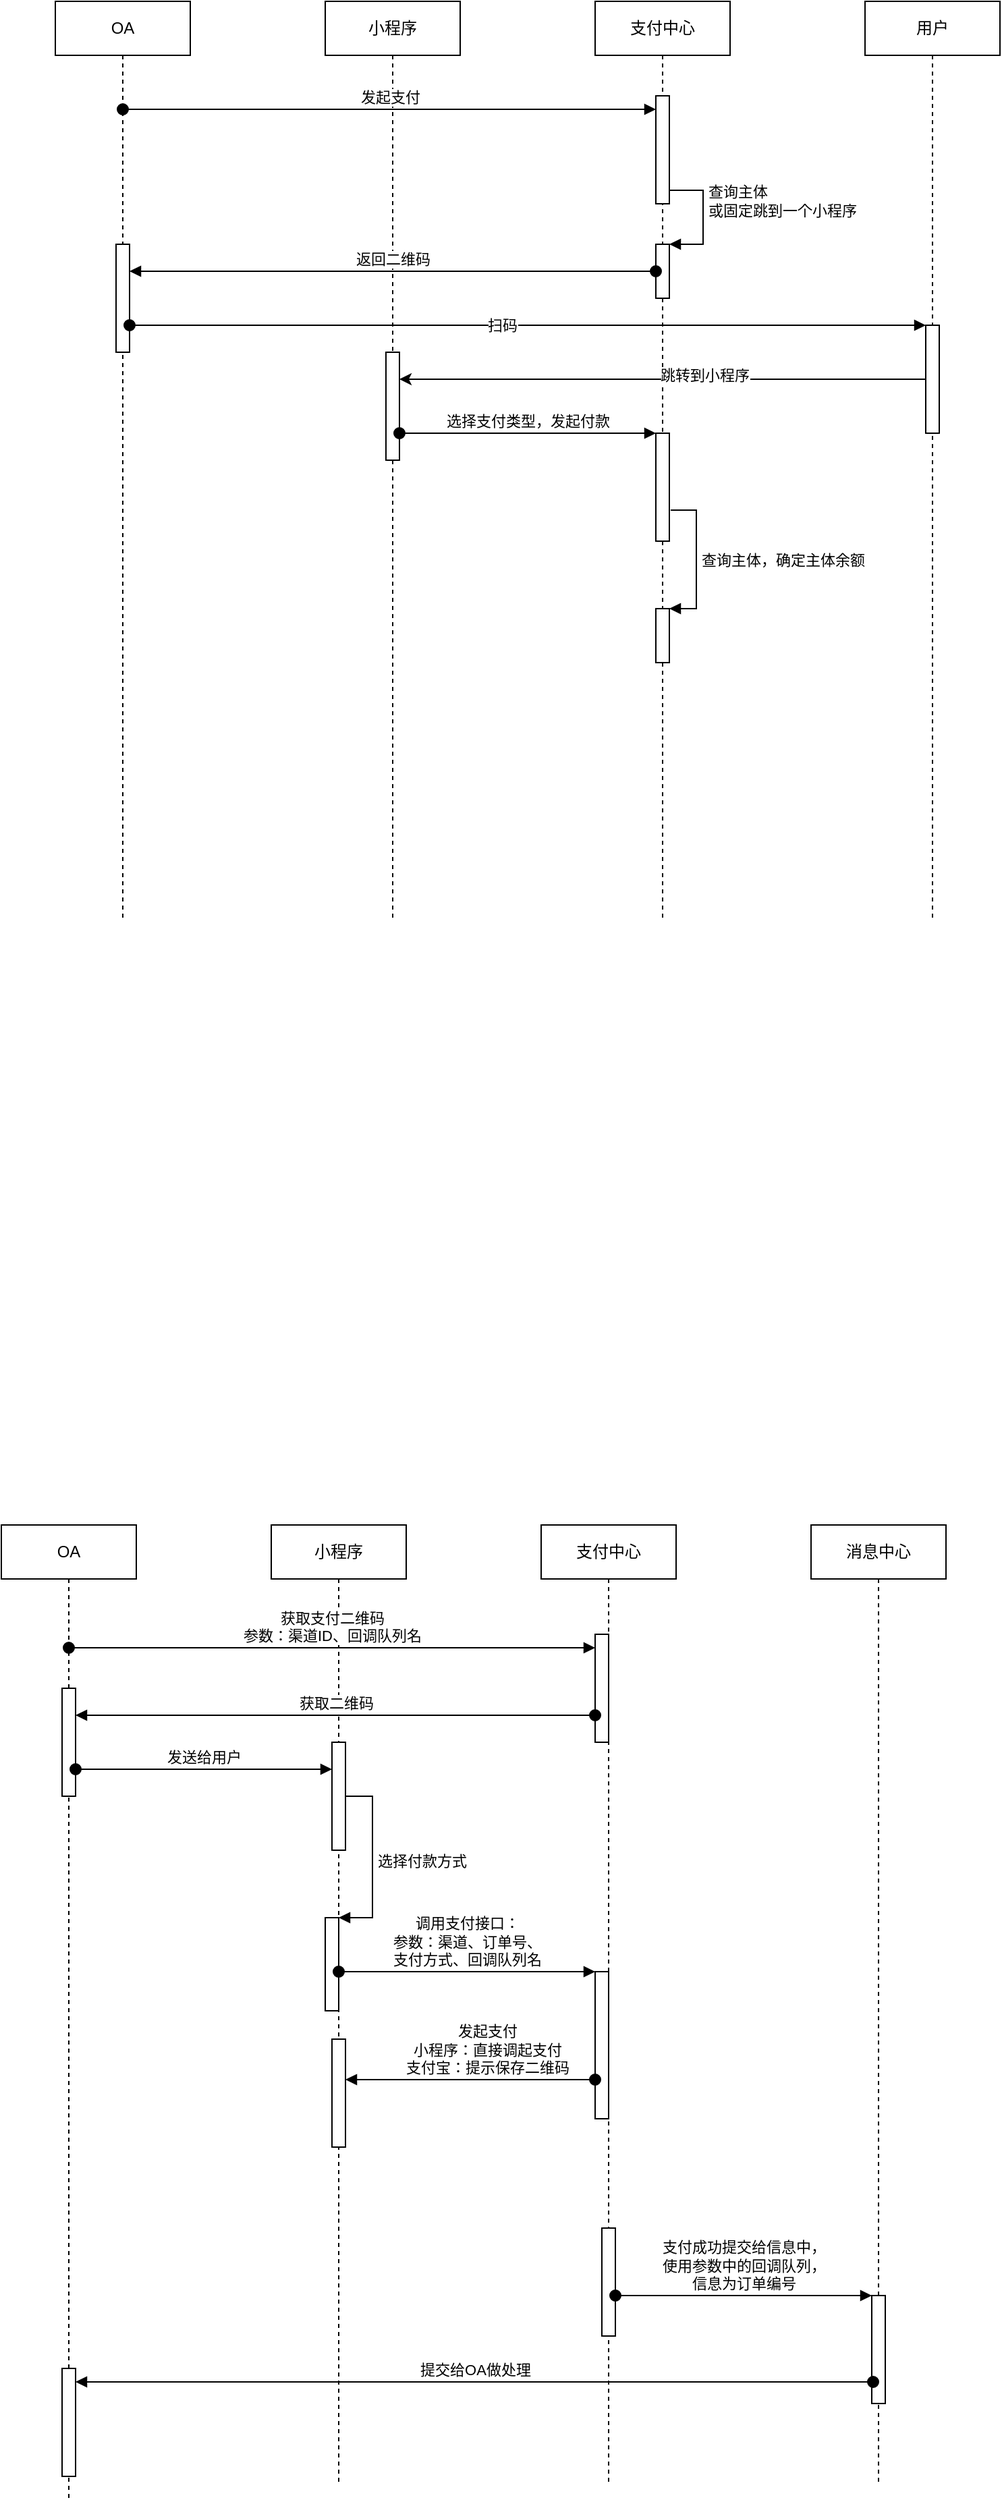 <mxfile version="15.9.4" type="github"><diagram id="0tUhiMiLZWelCjjBS0ko" name="第 1 页"><mxGraphModel dx="1422" dy="754" grid="1" gridSize="10" guides="1" tooltips="1" connect="1" arrows="1" fold="1" page="1" pageScale="1" pageWidth="827" pageHeight="1169" math="0" shadow="0"><root><mxCell id="0"/><mxCell id="1" parent="0"/><mxCell id="uX3Hsv1PVu4bfO5Dq79v-1" value="OA" style="shape=umlLifeline;perimeter=lifelinePerimeter;whiteSpace=wrap;html=1;container=1;collapsible=0;recursiveResize=0;outlineConnect=0;" vertex="1" parent="1"><mxGeometry x="80" y="40" width="100" height="680" as="geometry"/></mxCell><mxCell id="uX3Hsv1PVu4bfO5Dq79v-9" value="" style="html=1;points=[];perimeter=orthogonalPerimeter;" vertex="1" parent="uX3Hsv1PVu4bfO5Dq79v-1"><mxGeometry x="45" y="180" width="10" height="80" as="geometry"/></mxCell><mxCell id="uX3Hsv1PVu4bfO5Dq79v-2" value="小程序" style="shape=umlLifeline;perimeter=lifelinePerimeter;whiteSpace=wrap;html=1;container=1;collapsible=0;recursiveResize=0;outlineConnect=0;" vertex="1" parent="1"><mxGeometry x="280" y="40" width="100" height="680" as="geometry"/></mxCell><mxCell id="uX3Hsv1PVu4bfO5Dq79v-15" value="" style="html=1;points=[];perimeter=orthogonalPerimeter;" vertex="1" parent="uX3Hsv1PVu4bfO5Dq79v-2"><mxGeometry x="45" y="260" width="10" height="80" as="geometry"/></mxCell><mxCell id="uX3Hsv1PVu4bfO5Dq79v-3" value="支付中心" style="shape=umlLifeline;perimeter=lifelinePerimeter;whiteSpace=wrap;html=1;container=1;collapsible=0;recursiveResize=0;outlineConnect=0;" vertex="1" parent="1"><mxGeometry x="480" y="40" width="100" height="680" as="geometry"/></mxCell><mxCell id="uX3Hsv1PVu4bfO5Dq79v-5" value="" style="html=1;points=[];perimeter=orthogonalPerimeter;" vertex="1" parent="uX3Hsv1PVu4bfO5Dq79v-3"><mxGeometry x="45" y="70" width="10" height="80" as="geometry"/></mxCell><mxCell id="uX3Hsv1PVu4bfO5Dq79v-7" value="" style="html=1;points=[];perimeter=orthogonalPerimeter;" vertex="1" parent="uX3Hsv1PVu4bfO5Dq79v-3"><mxGeometry x="45" y="180" width="10" height="40" as="geometry"/></mxCell><mxCell id="uX3Hsv1PVu4bfO5Dq79v-8" value="查询主体&lt;br&gt;或固定跳到一个小程序" style="edgeStyle=orthogonalEdgeStyle;html=1;align=left;spacingLeft=2;endArrow=block;rounded=0;entryX=1;entryY=0;exitX=1;exitY=0.563;exitDx=0;exitDy=0;exitPerimeter=0;" edge="1" target="uX3Hsv1PVu4bfO5Dq79v-7" parent="uX3Hsv1PVu4bfO5Dq79v-3" source="uX3Hsv1PVu4bfO5Dq79v-5"><mxGeometry relative="1" as="geometry"><mxPoint x="30" y="200" as="sourcePoint"/><Array as="points"><mxPoint x="55" y="140"/><mxPoint x="80" y="140"/><mxPoint x="80" y="180"/><mxPoint x="55" y="180"/></Array></mxGeometry></mxCell><mxCell id="uX3Hsv1PVu4bfO5Dq79v-20" value="" style="html=1;points=[];perimeter=orthogonalPerimeter;" vertex="1" parent="uX3Hsv1PVu4bfO5Dq79v-3"><mxGeometry x="45" y="320" width="10" height="80" as="geometry"/></mxCell><mxCell id="uX3Hsv1PVu4bfO5Dq79v-24" value="" style="html=1;points=[];perimeter=orthogonalPerimeter;" vertex="1" parent="uX3Hsv1PVu4bfO5Dq79v-3"><mxGeometry x="45" y="450" width="10" height="40" as="geometry"/></mxCell><mxCell id="uX3Hsv1PVu4bfO5Dq79v-25" value="查询主体，确定主体余额" style="edgeStyle=orthogonalEdgeStyle;html=1;align=left;spacingLeft=2;endArrow=block;rounded=0;entryX=1;entryY=0;exitX=1.1;exitY=0.713;exitDx=0;exitDy=0;exitPerimeter=0;" edge="1" target="uX3Hsv1PVu4bfO5Dq79v-24" parent="uX3Hsv1PVu4bfO5Dq79v-3" source="uX3Hsv1PVu4bfO5Dq79v-20"><mxGeometry relative="1" as="geometry"><mxPoint x="45" y="430" as="sourcePoint"/><Array as="points"><mxPoint x="75" y="377"/><mxPoint x="75" y="450"/></Array></mxGeometry></mxCell><mxCell id="uX3Hsv1PVu4bfO5Dq79v-4" value="用户" style="shape=umlLifeline;perimeter=lifelinePerimeter;whiteSpace=wrap;html=1;container=1;collapsible=0;recursiveResize=0;outlineConnect=0;" vertex="1" parent="1"><mxGeometry x="680" y="40" width="100" height="680" as="geometry"/></mxCell><mxCell id="uX3Hsv1PVu4bfO5Dq79v-11" value="" style="html=1;points=[];perimeter=orthogonalPerimeter;" vertex="1" parent="uX3Hsv1PVu4bfO5Dq79v-4"><mxGeometry x="45" y="240" width="10" height="80" as="geometry"/></mxCell><mxCell id="uX3Hsv1PVu4bfO5Dq79v-6" value="发起支付" style="html=1;verticalAlign=bottom;startArrow=oval;endArrow=block;startSize=8;rounded=0;" edge="1" target="uX3Hsv1PVu4bfO5Dq79v-5" parent="1" source="uX3Hsv1PVu4bfO5Dq79v-1"><mxGeometry relative="1" as="geometry"><mxPoint x="130" y="120" as="sourcePoint"/><Array as="points"><mxPoint x="330" y="120"/></Array></mxGeometry></mxCell><mxCell id="uX3Hsv1PVu4bfO5Dq79v-10" value="返回二维码" style="html=1;verticalAlign=bottom;startArrow=oval;endArrow=block;startSize=8;rounded=0;" edge="1" target="uX3Hsv1PVu4bfO5Dq79v-9" parent="1" source="uX3Hsv1PVu4bfO5Dq79v-7"><mxGeometry relative="1" as="geometry"><mxPoint x="65" y="250" as="sourcePoint"/></mxGeometry></mxCell><mxCell id="uX3Hsv1PVu4bfO5Dq79v-12" value="" style="html=1;verticalAlign=bottom;startArrow=oval;endArrow=block;startSize=8;rounded=0;" edge="1" target="uX3Hsv1PVu4bfO5Dq79v-11" parent="1" source="uX3Hsv1PVu4bfO5Dq79v-9"><mxGeometry relative="1" as="geometry"><mxPoint x="265" y="300" as="sourcePoint"/></mxGeometry></mxCell><mxCell id="uX3Hsv1PVu4bfO5Dq79v-13" value="扫码" style="edgeLabel;html=1;align=center;verticalAlign=middle;resizable=0;points=[];" vertex="1" connectable="0" parent="uX3Hsv1PVu4bfO5Dq79v-12"><mxGeometry x="-0.064" relative="1" as="geometry"><mxPoint as="offset"/></mxGeometry></mxCell><mxCell id="uX3Hsv1PVu4bfO5Dq79v-16" value="" style="edgeStyle=orthogonalEdgeStyle;rounded=0;orthogonalLoop=1;jettySize=auto;html=1;" edge="1" parent="1" source="uX3Hsv1PVu4bfO5Dq79v-11" target="uX3Hsv1PVu4bfO5Dq79v-15"><mxGeometry relative="1" as="geometry"><Array as="points"><mxPoint x="440" y="320"/><mxPoint x="440" y="320"/></Array></mxGeometry></mxCell><mxCell id="uX3Hsv1PVu4bfO5Dq79v-18" value="跳转到小程序" style="edgeLabel;html=1;align=center;verticalAlign=middle;resizable=0;points=[];" vertex="1" connectable="0" parent="uX3Hsv1PVu4bfO5Dq79v-16"><mxGeometry x="-0.159" y="-3" relative="1" as="geometry"><mxPoint as="offset"/></mxGeometry></mxCell><mxCell id="uX3Hsv1PVu4bfO5Dq79v-21" value="选择支付类型，发起付款" style="html=1;verticalAlign=bottom;startArrow=oval;endArrow=block;startSize=8;rounded=0;" edge="1" target="uX3Hsv1PVu4bfO5Dq79v-20" parent="1" source="uX3Hsv1PVu4bfO5Dq79v-15"><mxGeometry relative="1" as="geometry"><mxPoint x="465" y="360" as="sourcePoint"/></mxGeometry></mxCell><mxCell id="uX3Hsv1PVu4bfO5Dq79v-26" value="OA" style="shape=umlLifeline;perimeter=lifelinePerimeter;whiteSpace=wrap;html=1;container=1;collapsible=0;recursiveResize=0;outlineConnect=0;" vertex="1" parent="1"><mxGeometry x="40" y="1169" width="100" height="721" as="geometry"/></mxCell><mxCell id="uX3Hsv1PVu4bfO5Dq79v-32" value="" style="html=1;points=[];perimeter=orthogonalPerimeter;" vertex="1" parent="uX3Hsv1PVu4bfO5Dq79v-26"><mxGeometry x="45" y="121" width="10" height="80" as="geometry"/></mxCell><mxCell id="uX3Hsv1PVu4bfO5Dq79v-50" value="" style="html=1;points=[];perimeter=orthogonalPerimeter;" vertex="1" parent="uX3Hsv1PVu4bfO5Dq79v-26"><mxGeometry x="45" y="625" width="10" height="80" as="geometry"/></mxCell><mxCell id="uX3Hsv1PVu4bfO5Dq79v-27" value="小程序" style="shape=umlLifeline;perimeter=lifelinePerimeter;whiteSpace=wrap;html=1;container=1;collapsible=0;recursiveResize=0;outlineConnect=0;" vertex="1" parent="1"><mxGeometry x="240" y="1169" width="100" height="711" as="geometry"/></mxCell><mxCell id="uX3Hsv1PVu4bfO5Dq79v-34" value="" style="html=1;points=[];perimeter=orthogonalPerimeter;" vertex="1" parent="uX3Hsv1PVu4bfO5Dq79v-27"><mxGeometry x="45" y="161" width="10" height="80" as="geometry"/></mxCell><mxCell id="uX3Hsv1PVu4bfO5Dq79v-36" value="" style="html=1;points=[];perimeter=orthogonalPerimeter;" vertex="1" parent="uX3Hsv1PVu4bfO5Dq79v-27"><mxGeometry x="40" y="291" width="10" height="69" as="geometry"/></mxCell><mxCell id="uX3Hsv1PVu4bfO5Dq79v-37" value="选择付款方式" style="edgeStyle=orthogonalEdgeStyle;html=1;align=left;spacingLeft=2;endArrow=block;rounded=0;entryX=1;entryY=0;" edge="1" target="uX3Hsv1PVu4bfO5Dq79v-36" parent="uX3Hsv1PVu4bfO5Dq79v-27" source="uX3Hsv1PVu4bfO5Dq79v-34"><mxGeometry relative="1" as="geometry"><mxPoint x="45" y="271" as="sourcePoint"/><Array as="points"><mxPoint x="75" y="201"/><mxPoint x="75" y="291"/></Array></mxGeometry></mxCell><mxCell id="uX3Hsv1PVu4bfO5Dq79v-40" value="" style="html=1;points=[];perimeter=orthogonalPerimeter;" vertex="1" parent="uX3Hsv1PVu4bfO5Dq79v-27"><mxGeometry x="45" y="381" width="10" height="80" as="geometry"/></mxCell><mxCell id="uX3Hsv1PVu4bfO5Dq79v-28" value="支付中心" style="shape=umlLifeline;perimeter=lifelinePerimeter;whiteSpace=wrap;html=1;container=1;collapsible=0;recursiveResize=0;outlineConnect=0;" vertex="1" parent="1"><mxGeometry x="440" y="1169" width="100" height="711" as="geometry"/></mxCell><mxCell id="uX3Hsv1PVu4bfO5Dq79v-30" value="" style="html=1;points=[];perimeter=orthogonalPerimeter;" vertex="1" parent="uX3Hsv1PVu4bfO5Dq79v-28"><mxGeometry x="40" y="81" width="10" height="80" as="geometry"/></mxCell><mxCell id="uX3Hsv1PVu4bfO5Dq79v-38" value="" style="html=1;points=[];perimeter=orthogonalPerimeter;" vertex="1" parent="uX3Hsv1PVu4bfO5Dq79v-28"><mxGeometry x="40" y="331" width="10" height="109" as="geometry"/></mxCell><mxCell id="uX3Hsv1PVu4bfO5Dq79v-44" value="" style="html=1;points=[];perimeter=orthogonalPerimeter;" vertex="1" parent="uX3Hsv1PVu4bfO5Dq79v-28"><mxGeometry x="45" y="521" width="10" height="80" as="geometry"/></mxCell><mxCell id="uX3Hsv1PVu4bfO5Dq79v-29" value="消息中心" style="shape=umlLifeline;perimeter=lifelinePerimeter;whiteSpace=wrap;html=1;container=1;collapsible=0;recursiveResize=0;outlineConnect=0;" vertex="1" parent="1"><mxGeometry x="640" y="1169" width="100" height="711" as="geometry"/></mxCell><mxCell id="uX3Hsv1PVu4bfO5Dq79v-45" value="" style="html=1;points=[];perimeter=orthogonalPerimeter;" vertex="1" parent="uX3Hsv1PVu4bfO5Dq79v-29"><mxGeometry x="45" y="571" width="10" height="80" as="geometry"/></mxCell><mxCell id="uX3Hsv1PVu4bfO5Dq79v-31" value="获取支付二维码&lt;br&gt;参数：渠道ID、回调队列名" style="html=1;verticalAlign=bottom;startArrow=oval;endArrow=block;startSize=8;rounded=0;" edge="1" target="uX3Hsv1PVu4bfO5Dq79v-30" parent="1" source="uX3Hsv1PVu4bfO5Dq79v-26"><mxGeometry relative="1" as="geometry"><mxPoint x="420" y="1230" as="sourcePoint"/><Array as="points"><mxPoint x="290" y="1260"/></Array></mxGeometry></mxCell><mxCell id="uX3Hsv1PVu4bfO5Dq79v-33" value="获取二维码" style="html=1;verticalAlign=bottom;startArrow=oval;endArrow=block;startSize=8;rounded=0;" edge="1" target="uX3Hsv1PVu4bfO5Dq79v-32" parent="1"><mxGeometry relative="1" as="geometry"><mxPoint x="480" y="1310" as="sourcePoint"/></mxGeometry></mxCell><mxCell id="uX3Hsv1PVu4bfO5Dq79v-35" value="发送给用户" style="html=1;verticalAlign=bottom;startArrow=oval;endArrow=block;startSize=8;rounded=0;" edge="1" target="uX3Hsv1PVu4bfO5Dq79v-34" parent="1" source="uX3Hsv1PVu4bfO5Dq79v-32"><mxGeometry relative="1" as="geometry"><mxPoint x="225" y="1350" as="sourcePoint"/><Array as="points"><mxPoint x="190" y="1350"/></Array></mxGeometry></mxCell><mxCell id="uX3Hsv1PVu4bfO5Dq79v-39" value="调用支付接口：&lt;br&gt;参数：渠道、订单号、&lt;br&gt;支付方式、回调队列名" style="html=1;verticalAlign=bottom;startArrow=oval;endArrow=block;startSize=8;rounded=0;" edge="1" target="uX3Hsv1PVu4bfO5Dq79v-38" parent="1" source="uX3Hsv1PVu4bfO5Dq79v-36"><mxGeometry relative="1" as="geometry"><mxPoint x="425" y="1490" as="sourcePoint"/></mxGeometry></mxCell><mxCell id="uX3Hsv1PVu4bfO5Dq79v-41" value="发起支付&lt;br&gt;小程序：直接调起支付&lt;br&gt;支付宝：提示保存二维码" style="html=1;verticalAlign=bottom;startArrow=oval;endArrow=block;startSize=8;rounded=0;" edge="1" target="uX3Hsv1PVu4bfO5Dq79v-40" parent="1" source="uX3Hsv1PVu4bfO5Dq79v-38"><mxGeometry x="-0.135" relative="1" as="geometry"><mxPoint x="225" y="1620" as="sourcePoint"/><Array as="points"><mxPoint x="390" y="1580"/></Array><mxPoint as="offset"/></mxGeometry></mxCell><mxCell id="uX3Hsv1PVu4bfO5Dq79v-46" value="支付成功提交给信息中，&lt;br&gt;使用参数中的回调队列，&lt;br&gt;信息为订单编号" style="html=1;verticalAlign=bottom;startArrow=oval;endArrow=block;startSize=8;rounded=0;" edge="1" target="uX3Hsv1PVu4bfO5Dq79v-45" parent="1" source="uX3Hsv1PVu4bfO5Dq79v-44"><mxGeometry relative="1" as="geometry"><mxPoint x="625" y="1740" as="sourcePoint"/></mxGeometry></mxCell><mxCell id="uX3Hsv1PVu4bfO5Dq79v-51" value="提交给OA做处理" style="html=1;verticalAlign=bottom;startArrow=oval;endArrow=block;startSize=8;rounded=0;exitX=0.1;exitY=0.8;exitDx=0;exitDy=0;exitPerimeter=0;" edge="1" target="uX3Hsv1PVu4bfO5Dq79v-50" parent="1" source="uX3Hsv1PVu4bfO5Dq79v-45"><mxGeometry relative="1" as="geometry"><mxPoint x="686" y="1770" as="sourcePoint"/></mxGeometry></mxCell></root></mxGraphModel></diagram></mxfile>